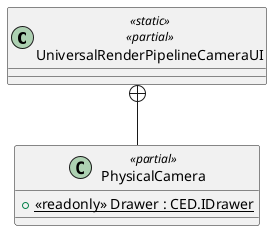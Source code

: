@startuml
class UniversalRenderPipelineCameraUI <<static>> <<partial>> {
}
class PhysicalCamera <<partial>> {
    + {static} <<readonly>> Drawer : CED.IDrawer
}
UniversalRenderPipelineCameraUI +-- PhysicalCamera
@enduml
